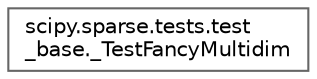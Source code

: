 digraph "Graphical Class Hierarchy"
{
 // LATEX_PDF_SIZE
  bgcolor="transparent";
  edge [fontname=Helvetica,fontsize=10,labelfontname=Helvetica,labelfontsize=10];
  node [fontname=Helvetica,fontsize=10,shape=box,height=0.2,width=0.4];
  rankdir="LR";
  Node0 [id="Node000000",label="scipy.sparse.tests.test\l_base._TestFancyMultidim",height=0.2,width=0.4,color="grey40", fillcolor="white", style="filled",URL="$d0/d14/classscipy_1_1sparse_1_1tests_1_1test__base_1_1__TestFancyMultidim.html",tooltip=" "];
}
